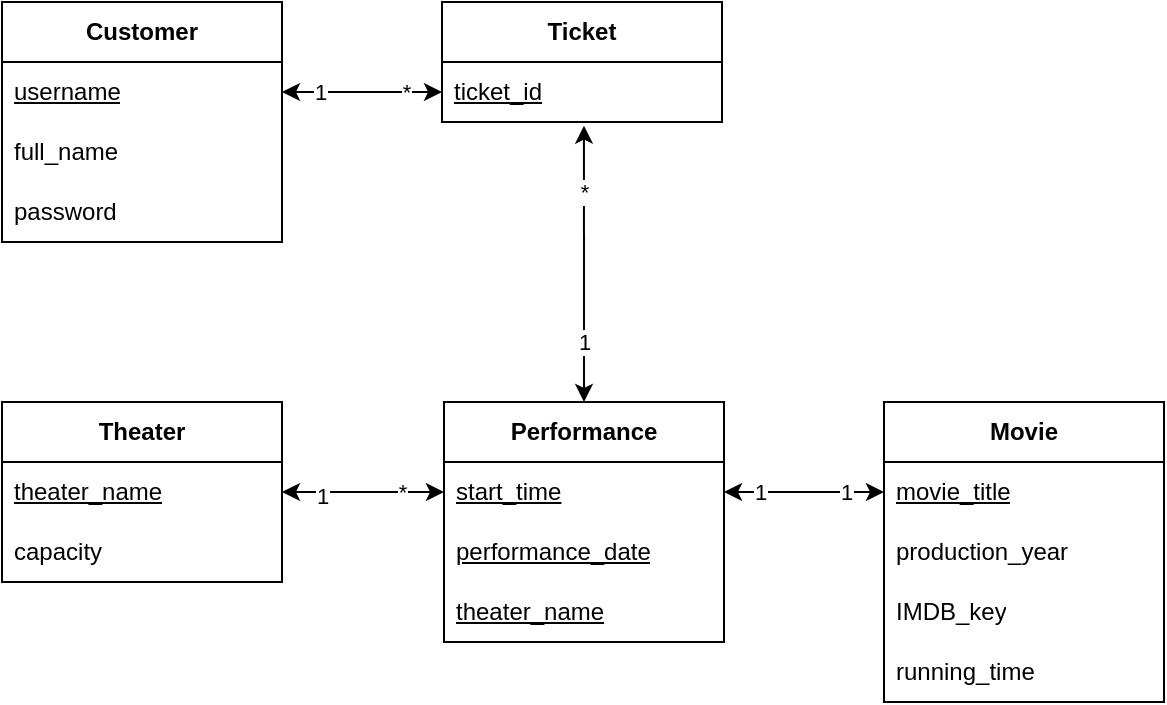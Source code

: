 <mxfile version="20.8.10" type="device"><diagram name="Page-1" id="bW2kiYpMrqYnE2LIEAA0"><mxGraphModel dx="1165" dy="654" grid="1" gridSize="10" guides="1" tooltips="1" connect="1" arrows="1" fold="1" page="1" pageScale="1" pageWidth="850" pageHeight="1100" math="0" shadow="0"><root><mxCell id="0"/><mxCell id="1" parent="0"/><mxCell id="Gnqs6tKal7WlEqnF1h-z-23" value="Theater" style="swimlane;fontStyle=1;childLayout=stackLayout;horizontal=1;startSize=30;horizontalStack=0;resizeParent=1;resizeParentMax=0;resizeLast=0;collapsible=1;marginBottom=0;whiteSpace=wrap;html=1;" parent="1" vertex="1"><mxGeometry x="119" y="480" width="140" height="90" as="geometry"/></mxCell><mxCell id="Gnqs6tKal7WlEqnF1h-z-24" value="&lt;u&gt;theater_name&lt;/u&gt;" style="text;strokeColor=none;fillColor=none;align=left;verticalAlign=middle;spacingLeft=4;spacingRight=4;overflow=hidden;points=[[0,0.5],[1,0.5]];portConstraint=eastwest;rotatable=0;whiteSpace=wrap;html=1;" parent="Gnqs6tKal7WlEqnF1h-z-23" vertex="1"><mxGeometry y="30" width="140" height="30" as="geometry"/></mxCell><mxCell id="Mt9akBLfRjbGR1UYNNsb-1" value="capacity" style="text;strokeColor=none;fillColor=none;align=left;verticalAlign=middle;spacingLeft=4;spacingRight=4;overflow=hidden;points=[[0,0.5],[1,0.5]];portConstraint=eastwest;rotatable=0;whiteSpace=wrap;html=1;" parent="Gnqs6tKal7WlEqnF1h-z-23" vertex="1"><mxGeometry y="60" width="140" height="30" as="geometry"/></mxCell><mxCell id="bzYwJbN6FdSqUITckkoN-2" value="Movie" style="swimlane;fontStyle=1;childLayout=stackLayout;horizontal=1;startSize=30;horizontalStack=0;resizeParent=1;resizeParentMax=0;resizeLast=0;collapsible=1;marginBottom=0;whiteSpace=wrap;html=1;" parent="1" vertex="1"><mxGeometry x="560" y="480" width="140" height="150" as="geometry"/></mxCell><mxCell id="bzYwJbN6FdSqUITckkoN-3" value="&lt;u&gt;movie_title&lt;/u&gt;" style="text;strokeColor=none;fillColor=none;align=left;verticalAlign=middle;spacingLeft=4;spacingRight=4;overflow=hidden;points=[[0,0.5],[1,0.5]];portConstraint=eastwest;rotatable=0;whiteSpace=wrap;html=1;" parent="bzYwJbN6FdSqUITckkoN-2" vertex="1"><mxGeometry y="30" width="140" height="30" as="geometry"/></mxCell><mxCell id="bzYwJbN6FdSqUITckkoN-4" value="production_year" style="text;strokeColor=none;fillColor=none;align=left;verticalAlign=middle;spacingLeft=4;spacingRight=4;overflow=hidden;points=[[0,0.5],[1,0.5]];portConstraint=eastwest;rotatable=0;whiteSpace=wrap;html=1;" parent="bzYwJbN6FdSqUITckkoN-2" vertex="1"><mxGeometry y="60" width="140" height="30" as="geometry"/></mxCell><mxCell id="bzYwJbN6FdSqUITckkoN-5" value="IMDB_key" style="text;strokeColor=none;fillColor=none;align=left;verticalAlign=middle;spacingLeft=4;spacingRight=4;overflow=hidden;points=[[0,0.5],[1,0.5]];portConstraint=eastwest;rotatable=0;whiteSpace=wrap;html=1;" parent="bzYwJbN6FdSqUITckkoN-2" vertex="1"><mxGeometry y="90" width="140" height="30" as="geometry"/></mxCell><mxCell id="bzYwJbN6FdSqUITckkoN-6" value="running_time" style="text;strokeColor=none;fillColor=none;align=left;verticalAlign=middle;spacingLeft=4;spacingRight=4;overflow=hidden;points=[[0,0.5],[1,0.5]];portConstraint=eastwest;rotatable=0;whiteSpace=wrap;html=1;" parent="bzYwJbN6FdSqUITckkoN-2" vertex="1"><mxGeometry y="120" width="140" height="30" as="geometry"/></mxCell><mxCell id="bzYwJbN6FdSqUITckkoN-9" value="Performance" style="swimlane;fontStyle=1;childLayout=stackLayout;horizontal=1;startSize=30;horizontalStack=0;resizeParent=1;resizeParentMax=0;resizeLast=0;collapsible=1;marginBottom=0;whiteSpace=wrap;html=1;" parent="1" vertex="1"><mxGeometry x="340" y="480" width="140" height="120" as="geometry"/></mxCell><mxCell id="bzYwJbN6FdSqUITckkoN-10" value="&lt;u&gt;start_time&lt;/u&gt;" style="text;strokeColor=none;fillColor=none;align=left;verticalAlign=middle;spacingLeft=4;spacingRight=4;overflow=hidden;points=[[0,0.5],[1,0.5]];portConstraint=eastwest;rotatable=0;whiteSpace=wrap;html=1;" parent="bzYwJbN6FdSqUITckkoN-9" vertex="1"><mxGeometry y="30" width="140" height="30" as="geometry"/></mxCell><mxCell id="l73ZCiCwRtSRKoFoQDHI-2" value="&lt;u style=&quot;border-color: var(--border-color);&quot;&gt;performance_date&lt;/u&gt;" style="text;strokeColor=none;fillColor=none;align=left;verticalAlign=middle;spacingLeft=4;spacingRight=4;overflow=hidden;points=[[0,0.5],[1,0.5]];portConstraint=eastwest;rotatable=0;whiteSpace=wrap;html=1;" vertex="1" parent="bzYwJbN6FdSqUITckkoN-9"><mxGeometry y="60" width="140" height="30" as="geometry"/></mxCell><mxCell id="l73ZCiCwRtSRKoFoQDHI-1" value="&lt;u style=&quot;border-color: var(--border-color);&quot;&gt;theater_name&lt;/u&gt;" style="text;strokeColor=none;fillColor=none;align=left;verticalAlign=middle;spacingLeft=4;spacingRight=4;overflow=hidden;points=[[0,0.5],[1,0.5]];portConstraint=eastwest;rotatable=0;whiteSpace=wrap;html=1;" vertex="1" parent="bzYwJbN6FdSqUITckkoN-9"><mxGeometry y="90" width="140" height="30" as="geometry"/></mxCell><mxCell id="bzYwJbN6FdSqUITckkoN-14" value="" style="endArrow=classic;startArrow=classic;html=1;rounded=0;exitX=1;exitY=0.5;exitDx=0;exitDy=0;entryX=0;entryY=0.5;entryDx=0;entryDy=0;" parent="1" source="Gnqs6tKal7WlEqnF1h-z-24" target="bzYwJbN6FdSqUITckkoN-10" edge="1"><mxGeometry width="50" height="50" relative="1" as="geometry"><mxPoint x="650" y="460" as="sourcePoint"/><mxPoint x="590" y="390" as="targetPoint"/></mxGeometry></mxCell><mxCell id="bzYwJbN6FdSqUITckkoN-16" value="*" style="edgeLabel;html=1;align=center;verticalAlign=middle;resizable=0;points=[];" parent="bzYwJbN6FdSqUITckkoN-14" vertex="1" connectable="0"><mxGeometry x="0.481" relative="1" as="geometry"><mxPoint as="offset"/></mxGeometry></mxCell><mxCell id="bzYwJbN6FdSqUITckkoN-17" value="1" style="edgeLabel;html=1;align=center;verticalAlign=middle;resizable=0;points=[];" parent="bzYwJbN6FdSqUITckkoN-14" vertex="1" connectable="0"><mxGeometry x="-0.51" y="-2" relative="1" as="geometry"><mxPoint as="offset"/></mxGeometry></mxCell><mxCell id="bzYwJbN6FdSqUITckkoN-18" value="Customer" style="swimlane;fontStyle=1;childLayout=stackLayout;horizontal=1;startSize=30;horizontalStack=0;resizeParent=1;resizeParentMax=0;resizeLast=0;collapsible=1;marginBottom=0;whiteSpace=wrap;html=1;" parent="1" vertex="1"><mxGeometry x="119" y="280" width="140" height="120" as="geometry"/></mxCell><mxCell id="bzYwJbN6FdSqUITckkoN-19" value="&lt;u&gt;username&lt;/u&gt;" style="text;strokeColor=none;fillColor=none;align=left;verticalAlign=middle;spacingLeft=4;spacingRight=4;overflow=hidden;points=[[0,0.5],[1,0.5]];portConstraint=eastwest;rotatable=0;whiteSpace=wrap;html=1;" parent="bzYwJbN6FdSqUITckkoN-18" vertex="1"><mxGeometry y="30" width="140" height="30" as="geometry"/></mxCell><mxCell id="bzYwJbN6FdSqUITckkoN-20" value="full_name" style="text;strokeColor=none;fillColor=none;align=left;verticalAlign=middle;spacingLeft=4;spacingRight=4;overflow=hidden;points=[[0,0.5],[1,0.5]];portConstraint=eastwest;rotatable=0;whiteSpace=wrap;html=1;" parent="bzYwJbN6FdSqUITckkoN-18" vertex="1"><mxGeometry y="60" width="140" height="30" as="geometry"/></mxCell><mxCell id="bzYwJbN6FdSqUITckkoN-21" value="password" style="text;strokeColor=none;fillColor=none;align=left;verticalAlign=middle;spacingLeft=4;spacingRight=4;overflow=hidden;points=[[0,0.5],[1,0.5]];portConstraint=eastwest;rotatable=0;whiteSpace=wrap;html=1;" parent="bzYwJbN6FdSqUITckkoN-18" vertex="1"><mxGeometry y="90" width="140" height="30" as="geometry"/></mxCell><mxCell id="bzYwJbN6FdSqUITckkoN-27" value="Ticket" style="swimlane;fontStyle=1;childLayout=stackLayout;horizontal=1;startSize=30;horizontalStack=0;resizeParent=1;resizeParentMax=0;resizeLast=0;collapsible=1;marginBottom=0;whiteSpace=wrap;html=1;" parent="1" vertex="1"><mxGeometry x="339" y="280" width="140" height="60" as="geometry"/></mxCell><mxCell id="bzYwJbN6FdSqUITckkoN-28" value="&lt;u&gt;ticket_id&lt;/u&gt;" style="text;strokeColor=none;fillColor=none;align=left;verticalAlign=middle;spacingLeft=4;spacingRight=4;overflow=hidden;points=[[0,0.5],[1,0.5]];portConstraint=eastwest;rotatable=0;whiteSpace=wrap;html=1;" parent="bzYwJbN6FdSqUITckkoN-27" vertex="1"><mxGeometry y="30" width="140" height="30" as="geometry"/></mxCell><mxCell id="bzYwJbN6FdSqUITckkoN-31" value="" style="endArrow=classic;startArrow=classic;html=1;rounded=0;exitX=0;exitY=0.5;exitDx=0;exitDy=0;entryX=1;entryY=0.5;entryDx=0;entryDy=0;" parent="1" source="bzYwJbN6FdSqUITckkoN-3" target="bzYwJbN6FdSqUITckkoN-10" edge="1"><mxGeometry width="50" height="50" relative="1" as="geometry"><mxPoint x="530" y="442.22" as="sourcePoint"/><mxPoint x="470" y="400" as="targetPoint"/></mxGeometry></mxCell><mxCell id="bzYwJbN6FdSqUITckkoN-32" value="1" style="edgeLabel;html=1;align=center;verticalAlign=middle;resizable=0;points=[];" parent="bzYwJbN6FdSqUITckkoN-31" vertex="1" connectable="0"><mxGeometry x="-0.521" relative="1" as="geometry"><mxPoint as="offset"/></mxGeometry></mxCell><mxCell id="bzYwJbN6FdSqUITckkoN-33" value="1" style="edgeLabel;html=1;align=center;verticalAlign=middle;resizable=0;points=[];" parent="bzYwJbN6FdSqUITckkoN-31" vertex="1" connectable="0"><mxGeometry x="0.553" relative="1" as="geometry"><mxPoint as="offset"/></mxGeometry></mxCell><mxCell id="bzYwJbN6FdSqUITckkoN-39" value="" style="endArrow=classic;startArrow=classic;html=1;rounded=0;exitX=1;exitY=0.5;exitDx=0;exitDy=0;" parent="1" source="bzYwJbN6FdSqUITckkoN-19" target="bzYwJbN6FdSqUITckkoN-28" edge="1"><mxGeometry width="50" height="50" relative="1" as="geometry"><mxPoint x="270" y="380" as="sourcePoint"/><mxPoint x="340" y="380" as="targetPoint"/></mxGeometry></mxCell><mxCell id="bzYwJbN6FdSqUITckkoN-40" value="1" style="edgeLabel;html=1;align=center;verticalAlign=middle;resizable=0;points=[];" parent="bzYwJbN6FdSqUITckkoN-39" vertex="1" connectable="0"><mxGeometry x="-0.521" relative="1" as="geometry"><mxPoint as="offset"/></mxGeometry></mxCell><mxCell id="bzYwJbN6FdSqUITckkoN-41" value="*" style="edgeLabel;html=1;align=center;verticalAlign=middle;resizable=0;points=[];" parent="bzYwJbN6FdSqUITckkoN-39" vertex="1" connectable="0"><mxGeometry x="0.553" relative="1" as="geometry"><mxPoint as="offset"/></mxGeometry></mxCell><mxCell id="bzYwJbN6FdSqUITckkoN-42" value="" style="endArrow=classic;startArrow=classic;html=1;rounded=0;exitX=0.507;exitY=1.061;exitDx=0;exitDy=0;entryX=0.5;entryY=0;entryDx=0;entryDy=0;exitPerimeter=0;" parent="1" source="bzYwJbN6FdSqUITckkoN-28" target="bzYwJbN6FdSqUITckkoN-9" edge="1"><mxGeometry width="50" height="50" relative="1" as="geometry"><mxPoint x="570" y="535" as="sourcePoint"/><mxPoint x="490" y="535" as="targetPoint"/></mxGeometry></mxCell><mxCell id="bzYwJbN6FdSqUITckkoN-43" value="*" style="edgeLabel;html=1;align=center;verticalAlign=middle;resizable=0;points=[];" parent="bzYwJbN6FdSqUITckkoN-42" vertex="1" connectable="0"><mxGeometry x="-0.521" relative="1" as="geometry"><mxPoint as="offset"/></mxGeometry></mxCell><mxCell id="bzYwJbN6FdSqUITckkoN-44" value="1" style="edgeLabel;html=1;align=center;verticalAlign=middle;resizable=0;points=[];" parent="bzYwJbN6FdSqUITckkoN-42" vertex="1" connectable="0"><mxGeometry x="0.553" relative="1" as="geometry"><mxPoint as="offset"/></mxGeometry></mxCell></root></mxGraphModel></diagram></mxfile>